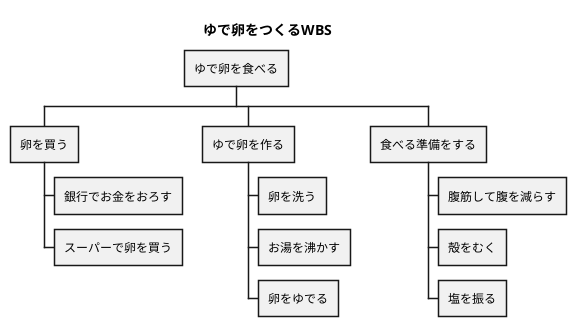 @startwbs ゆで卵をつくるWBS
title ゆで卵をつくるWBS

* ゆで卵を食べる
** 卵を買う
*** 銀行でお金をおろす
*** スーパーで卵を買う
** ゆで卵を作る
*** 卵を洗う
*** お湯を沸かす
*** 卵をゆでる
** 食べる準備をする
*** 腹筋して腹を減らす
*** 殻をむく
*** 塩を振る

@endwbs